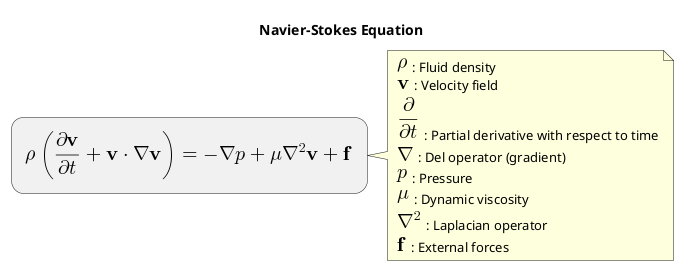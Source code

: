 @startuml Navier_stokes_Equation

title Navier-Stokes Equation

:<math>\rho \left( \frac{\partial \mathbf{v}}{\partial t} + \mathbf{v} \cdot \nabla \mathbf{v} \right) = -\nabla p + \mu \nabla^2 \mathbf{v} + \mathbf{f} </math>;
note right
  <math>\rho</math>: Fluid density
  <math>\mathbf{v}</math>: Velocity field
  <math>\frac{\partial}{\partial t}</math>: Partial derivative with respect to time
  <math>\nabla</math>: Del operator (gradient)
  <math>p</math>: Pressure
  <math>\mu</math>: Dynamic viscosity
  <math>\nabla^2</math>: Laplacian operator
  <math>\mathbf{f}</math>: External forces
end note

@enduml